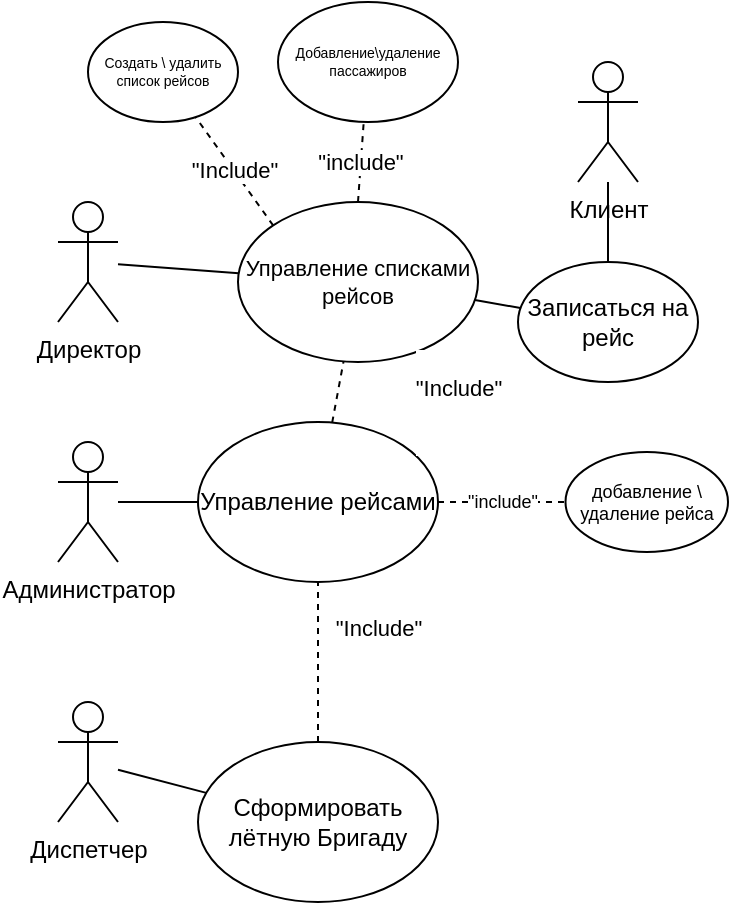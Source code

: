 <mxfile version="20.3.0" type="device"><diagram id="K2I7NobDJNJYCYnLr5k0" name="Страница 1"><mxGraphModel dx="462" dy="905" grid="1" gridSize="10" guides="1" tooltips="1" connect="1" arrows="1" fold="1" page="1" pageScale="1" pageWidth="827" pageHeight="1169" math="0" shadow="0"><root><mxCell id="0"/><mxCell id="1" parent="0"/><mxCell id="z11LrooivphNsmqj6vKJ-2" value="Администратор&lt;br&gt;" style="shape=umlActor;verticalLabelPosition=bottom;verticalAlign=top;html=1;outlineConnect=0;" parent="1" vertex="1"><mxGeometry x="70" y="370" width="30" height="60" as="geometry"/></mxCell><mxCell id="z11LrooivphNsmqj6vKJ-3" value="Диспетчер" style="shape=umlActor;verticalLabelPosition=bottom;verticalAlign=top;html=1;outlineConnect=0;" parent="1" vertex="1"><mxGeometry x="70" y="500" width="30" height="60" as="geometry"/></mxCell><mxCell id="z11LrooivphNsmqj6vKJ-7" value="Сформировать лётную Бригаду" style="ellipse;whiteSpace=wrap;html=1;" parent="1" vertex="1"><mxGeometry x="140" y="520" width="120" height="80" as="geometry"/></mxCell><mxCell id="z11LrooivphNsmqj6vKJ-8" value="Управление рейсами" style="ellipse;whiteSpace=wrap;html=1;" parent="1" vertex="1"><mxGeometry x="140" y="360" width="120" height="80" as="geometry"/></mxCell><mxCell id="z11LrooivphNsmqj6vKJ-9" value="Записаться на рейс" style="ellipse;whiteSpace=wrap;html=1;" parent="1" vertex="1"><mxGeometry x="300" y="280" width="90" height="60" as="geometry"/></mxCell><mxCell id="z11LrooivphNsmqj6vKJ-11" value="Клиент" style="shape=umlActor;verticalLabelPosition=bottom;verticalAlign=top;html=1;outlineConnect=0;" parent="1" vertex="1"><mxGeometry x="330" y="180" width="30" height="60" as="geometry"/></mxCell><mxCell id="z11LrooivphNsmqj6vKJ-18" value="" style="endArrow=none;html=1;rounded=0;" parent="1" source="z11LrooivphNsmqj6vKJ-9" target="z11LrooivphNsmqj6vKJ-11" edge="1"><mxGeometry width="50" height="50" relative="1" as="geometry"><mxPoint x="290" y="280" as="sourcePoint"/><mxPoint x="340" y="230" as="targetPoint"/></mxGeometry></mxCell><mxCell id="z11LrooivphNsmqj6vKJ-19" value="" style="endArrow=none;html=1;rounded=0;" parent="1" source="z11LrooivphNsmqj6vKJ-3" target="z11LrooivphNsmqj6vKJ-7" edge="1"><mxGeometry width="50" height="50" relative="1" as="geometry"><mxPoint x="210" y="490" as="sourcePoint"/><mxPoint x="260" y="440" as="targetPoint"/></mxGeometry></mxCell><mxCell id="z11LrooivphNsmqj6vKJ-20" value="" style="endArrow=none;html=1;rounded=0;" parent="1" source="z11LrooivphNsmqj6vKJ-2" target="z11LrooivphNsmqj6vKJ-8" edge="1"><mxGeometry width="50" height="50" relative="1" as="geometry"><mxPoint x="200" y="640" as="sourcePoint"/><mxPoint x="250" y="590" as="targetPoint"/></mxGeometry></mxCell><mxCell id="z11LrooivphNsmqj6vKJ-23" value="Директор&lt;br&gt;" style="shape=umlActor;verticalLabelPosition=bottom;verticalAlign=top;html=1;outlineConnect=0;" parent="1" vertex="1"><mxGeometry x="70" y="250" width="30" height="60" as="geometry"/></mxCell><mxCell id="z11LrooivphNsmqj6vKJ-24" value="Управление списками рейсов" style="ellipse;whiteSpace=wrap;html=1;fontSize=11;" parent="1" vertex="1"><mxGeometry x="160" y="250" width="120" height="80" as="geometry"/></mxCell><mxCell id="z11LrooivphNsmqj6vKJ-25" value="" style="endArrow=none;html=1;rounded=0;" parent="1" source="z11LrooivphNsmqj6vKJ-23" target="z11LrooivphNsmqj6vKJ-24" edge="1"><mxGeometry width="50" height="50" relative="1" as="geometry"><mxPoint x="90" y="350" as="sourcePoint"/><mxPoint x="140" y="300" as="targetPoint"/></mxGeometry></mxCell><mxCell id="z11LrooivphNsmqj6vKJ-26" value="Создать \ удалить список рейсов" style="ellipse;whiteSpace=wrap;html=1;fontSize=7;" parent="1" vertex="1"><mxGeometry x="85" y="160" width="75" height="50" as="geometry"/></mxCell><mxCell id="z11LrooivphNsmqj6vKJ-27" value="Добавление\удаление пассажиров" style="ellipse;whiteSpace=wrap;html=1;fontSize=7;" parent="1" vertex="1"><mxGeometry x="180" y="150" width="90" height="60" as="geometry"/></mxCell><mxCell id="z11LrooivphNsmqj6vKJ-28" value="&quot;Include&quot;" style="endArrow=none;dashed=1;html=1;rounded=0;exitX=0;exitY=0;exitDx=0;exitDy=0;" parent="1" edge="1"><mxGeometry width="50" height="50" relative="1" as="geometry"><mxPoint x="177.574" y="261.716" as="sourcePoint"/><mxPoint x="138.795" y="207.516" as="targetPoint"/></mxGeometry></mxCell><mxCell id="z11LrooivphNsmqj6vKJ-29" value="&quot;include&quot;" style="endArrow=none;dashed=1;html=1;rounded=0;" parent="1" target="z11LrooivphNsmqj6vKJ-27" edge="1"><mxGeometry width="50" height="50" relative="1" as="geometry"><mxPoint x="220" y="250" as="sourcePoint"/><mxPoint x="270" y="200" as="targetPoint"/></mxGeometry></mxCell><mxCell id="z11LrooivphNsmqj6vKJ-37" value="добавление \ удаление рейса" style="ellipse;whiteSpace=wrap;html=1;fontSize=9;" parent="1" vertex="1"><mxGeometry x="323.75" y="375" width="81.25" height="50" as="geometry"/></mxCell><mxCell id="z11LrooivphNsmqj6vKJ-39" value="&quot;include&quot;" style="endArrow=none;dashed=1;html=1;rounded=0;fontSize=9;" parent="1" source="z11LrooivphNsmqj6vKJ-8" target="z11LrooivphNsmqj6vKJ-37" edge="1"><mxGeometry width="50" height="50" relative="1" as="geometry"><mxPoint x="310" y="490" as="sourcePoint"/><mxPoint x="360" y="440" as="targetPoint"/></mxGeometry></mxCell><mxCell id="z11LrooivphNsmqj6vKJ-40" value="" style="endArrow=none;html=1;rounded=0;fontSize=9;" parent="1" source="z11LrooivphNsmqj6vKJ-24" target="z11LrooivphNsmqj6vKJ-9" edge="1"><mxGeometry width="50" height="50" relative="1" as="geometry"><mxPoint x="310" y="380" as="sourcePoint"/><mxPoint x="360" y="330" as="targetPoint"/></mxGeometry></mxCell><mxCell id="wWj-TnT1aYAWdrTXJ_t4-1" value="&#10;&lt;span style=&quot;color: rgb(0, 0, 0); font-family: Helvetica; font-size: 11px; font-style: normal; font-variant-ligatures: normal; font-variant-caps: normal; font-weight: 400; letter-spacing: normal; orphans: 2; text-align: center; text-indent: 0px; text-transform: none; widows: 2; word-spacing: 0px; -webkit-text-stroke-width: 0px; background-color: rgb(255, 255, 255); text-decoration-thickness: initial; text-decoration-style: initial; text-decoration-color: initial; float: none; display: inline !important;&quot;&gt;&quot;Include&quot;&lt;/span&gt;&#10;&#10;" style="endArrow=none;dashed=1;html=1;rounded=0;" edge="1" parent="1" source="z11LrooivphNsmqj6vKJ-7" target="z11LrooivphNsmqj6vKJ-8"><mxGeometry x="0.25" y="-30" width="50" height="50" relative="1" as="geometry"><mxPoint x="220" y="490" as="sourcePoint"/><mxPoint x="270" y="440" as="targetPoint"/><mxPoint as="offset"/></mxGeometry></mxCell><mxCell id="wWj-TnT1aYAWdrTXJ_t4-2" value="&#10;&lt;span style=&quot;color: rgb(0, 0, 0); font-family: Helvetica; font-size: 11px; font-style: normal; font-variant-ligatures: normal; font-variant-caps: normal; font-weight: 400; letter-spacing: normal; orphans: 2; text-align: center; text-indent: 0px; text-transform: none; widows: 2; word-spacing: 0px; -webkit-text-stroke-width: 0px; background-color: rgb(255, 255, 255); text-decoration-thickness: initial; text-decoration-style: initial; text-decoration-color: initial; float: none; display: inline !important;&quot;&gt;&quot;Include&quot;&lt;/span&gt;&#10;&#10;" style="endArrow=none;dashed=1;html=1;rounded=0;" edge="1" parent="1" source="z11LrooivphNsmqj6vKJ-8" target="z11LrooivphNsmqj6vKJ-24"><mxGeometry x="0.425" y="-60" width="50" height="50" relative="1" as="geometry"><mxPoint x="150" y="380" as="sourcePoint"/><mxPoint x="200" y="330" as="targetPoint"/><mxPoint as="offset"/></mxGeometry></mxCell></root></mxGraphModel></diagram></mxfile>